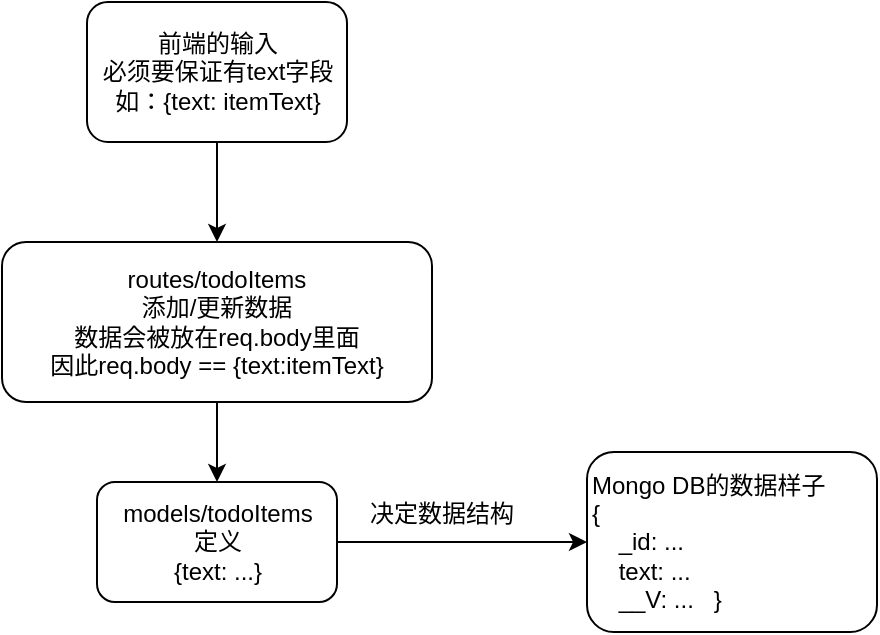 <mxfile version="12.2.4" pages="2"><diagram id="A45EZN8P6u0t7MCTMSNt" name="Page-1"><mxGraphModel dx="1476" dy="637" grid="1" gridSize="10" guides="1" tooltips="1" connect="1" arrows="1" fold="1" page="1" pageScale="1" pageWidth="850" pageHeight="1100" math="0" shadow="0"><root><mxCell id="0"/><mxCell id="1" parent="0"/><mxCell id="7" value="" style="edgeStyle=orthogonalEdgeStyle;rounded=0;orthogonalLoop=1;jettySize=auto;html=1;" parent="1" source="2" target="6" edge="1"><mxGeometry relative="1" as="geometry"/></mxCell><mxCell id="2" value="models/todoItems&lt;br&gt;定义&lt;br&gt;{text: ...}" style="rounded=1;whiteSpace=wrap;html=1;" parent="1" vertex="1"><mxGeometry x="187.5" y="250" width="120" height="60" as="geometry"/></mxCell><mxCell id="12" style="edgeStyle=orthogonalEdgeStyle;rounded=0;orthogonalLoop=1;jettySize=auto;html=1;exitX=0.5;exitY=1;exitDx=0;exitDy=0;" parent="1" source="10" target="2" edge="1"><mxGeometry relative="1" as="geometry"/></mxCell><mxCell id="10" value="routes/todoItems&lt;br&gt;添加/更新数据&lt;br&gt;数据会被放在req.body里面&lt;br&gt;因此req.body == {text:itemText}" style="rounded=1;whiteSpace=wrap;html=1;" parent="1" vertex="1"><mxGeometry x="140" y="130" width="215" height="80" as="geometry"/></mxCell><mxCell id="6" value="Mongo DB的数据样子&lt;br&gt;{&lt;br&gt;&amp;nbsp; &amp;nbsp; _id: ...&lt;br&gt;&amp;nbsp; &amp;nbsp; text: ...&lt;br&gt;&amp;nbsp; &amp;nbsp; __V: ...&amp;nbsp; &amp;nbsp;}" style="rounded=1;whiteSpace=wrap;html=1;align=left;" parent="1" vertex="1"><mxGeometry x="432.5" y="235" width="145" height="90" as="geometry"/></mxCell><mxCell id="8" value="决定数据结构" style="text;html=1;resizable=0;points=[];autosize=1;align=left;verticalAlign=top;spacingTop=-4;" parent="1" vertex="1"><mxGeometry x="321.5" y="256" width="90" height="20" as="geometry"/></mxCell><mxCell id="16" style="edgeStyle=orthogonalEdgeStyle;rounded=0;orthogonalLoop=1;jettySize=auto;html=1;exitX=0.5;exitY=1;exitDx=0;exitDy=0;" parent="1" source="15" target="10" edge="1"><mxGeometry relative="1" as="geometry"/></mxCell><mxCell id="15" value="前端的输入&lt;br&gt;必须要保证有text字段&lt;br&gt;如：{text: itemText}" style="rounded=1;whiteSpace=wrap;html=1;" parent="1" vertex="1"><mxGeometry x="182.5" y="10" width="130" height="70" as="geometry"/></mxCell></root></mxGraphModel></diagram><diagram id="K_nwLCSy0uqm9PSe2EAo" name="Page-2"><mxGraphModel dx="1268" dy="637" grid="1" gridSize="10" guides="1" tooltips="1" connect="1" arrows="1" fold="1" page="1" pageScale="1" pageWidth="850" pageHeight="1100" math="0" shadow="0"><root><mxCell id="0ZAcPfXDsZmDWJl_NR6N-0"/><mxCell id="0ZAcPfXDsZmDWJl_NR6N-1" parent="0ZAcPfXDsZmDWJl_NR6N-0"/><mxCell id="Ty099WaI4UZit5Sfxd0z-5" style="edgeStyle=orthogonalEdgeStyle;rounded=0;orthogonalLoop=1;jettySize=auto;html=1;" edge="1" parent="0ZAcPfXDsZmDWJl_NR6N-1" source="Ty099WaI4UZit5Sfxd0z-4"><mxGeometry relative="1" as="geometry"><mxPoint x="330" y="230" as="targetPoint"/></mxGeometry></mxCell><mxCell id="Ty099WaI4UZit5Sfxd0z-4" value="&lt;span style=&quot;white-space: normal&quot;&gt;Client SIde&lt;br&gt;Add item&lt;/span&gt;&lt;br style=&quot;white-space: normal&quot;&gt;&lt;span style=&quot;white-space: normal&quot;&gt;Method:axios.post&lt;/span&gt;&lt;br style=&quot;white-space: normal&quot;&gt;&lt;span style=&quot;white-space: normal&quot;&gt;URL: /api/item&lt;br&gt;Request Body:{text:itemText}&lt;br&gt;&lt;br&gt;&lt;/span&gt;" style="rounded=0;whiteSpace=wrap;html=1;" vertex="1" parent="0ZAcPfXDsZmDWJl_NR6N-1"><mxGeometry x="90" y="160" width="190" height="140" as="geometry"/></mxCell><mxCell id="Ty099WaI4UZit5Sfxd0z-6" value="&lt;span style=&quot;white-space: normal&quot;&gt;Server&lt;br&gt;Add item&lt;br&gt;Method:router.post&lt;br&gt;URL:/api/item&lt;br&gt;&lt;/span&gt;&lt;div style=&quot;color: rgb(212 , 212 , 212) ; background-color: rgb(30 , 30 , 30) ; font-family: &amp;#34;menlo&amp;#34; , &amp;#34;monaco&amp;#34; , &amp;#34;courier new&amp;#34; , monospace ; line-height: 18px ; white-space: pre&quot;&gt;&lt;span style=&quot;color: #9cdcfe&quot;&gt;text&lt;/span&gt;&lt;span style=&quot;color: #9cdcfe&quot;&gt;:&lt;/span&gt; &lt;span style=&quot;color: #9cdcfe&quot;&gt;req&lt;/span&gt;.&lt;span style=&quot;color: #9cdcfe&quot;&gt;body&lt;/span&gt;.&lt;span style=&quot;color: #9cdcfe&quot;&gt;text&lt;/span&gt;&lt;/div&gt;&lt;span style=&quot;white-space: normal&quot;&gt;&lt;br&gt;&lt;/span&gt;" style="rounded=0;whiteSpace=wrap;html=1;" vertex="1" parent="0ZAcPfXDsZmDWJl_NR6N-1"><mxGeometry x="380" y="160" width="190" height="140" as="geometry"/></mxCell><mxCell id="Ty099WaI4UZit5Sfxd0z-7" value="&lt;span style=&quot;color: rgba(0 , 0 , 0 , 0) ; font-family: monospace ; font-size: 0px&quot;&gt;%3CmxGraphModel%3E%3Croot%3E%3CmxCell%20id%3D%220%22%2F%3E%3CmxCell%20id%3D%221%22%20parent%3D%220%22%2F%3E%3CmxCell%20id%3D%222%22%20value%3D%22%26lt%3Bspan%20style%3D%26quot%3Bwhite-space%3A%20normal%26quot%3B%26gt%3BClient%20SIde%26lt%3Bbr%26gt%3BAdditem%26lt%3B%2Fspan%26gt%3B%26lt%3Bbr%20style%3D%26quot%3Bwhite-space%3A%20normal%26quot%3B%26gt%3B%26lt%3Bspan%20style%3D%26quot%3Bwhite-space%3A%20normal%26quot%3B%26gt%3BMethod%3Aaxios.post%26lt%3B%2Fspan%26gt%3B%26lt%3Bbr%20style%3D%26quot%3Bwhite-space%3A%20normal%26quot%3B%26gt%3B%26lt%3Bspan%20style%3D%26quot%3Bwhite-space%3A%20normal%26quot%3B%26gt%3BURL%3A%20%2Fapi%2Fitem%26lt%3Bbr%26gt%3BRequest%20Body%3A%7Btext%3AitemText%7D%26lt%3Bbr%26gt%3B%26lt%3Bbr%26gt%3B%26lt%3B%2Fspan%26gt%3B%22%20style%3D%22rounded%3D0%3BwhiteSpace%3Dwrap%3Bhtml%3D1%3B%22%20vertex%3D%221%22%20parent%3D%221%22%3E%3CmxGeometry%20x%3D%2290%22%20y%3D%22160%22%20width%3D%22190%22%20height%3D%22140%22%20as%3D%22geometry%22%2F%3E%3C%2FmxCell%3E%3C%2Froot%3E%3C%2FmxGraphModel%3E&lt;/span&gt;" style="text;html=1;resizable=0;points=[];autosize=1;align=left;verticalAlign=top;spacingTop=-4;" vertex="1" parent="0ZAcPfXDsZmDWJl_NR6N-1"><mxGeometry x="187" y="406" width="20" height="20" as="geometry"/></mxCell><mxCell id="Ty099WaI4UZit5Sfxd0z-11" style="edgeStyle=orthogonalEdgeStyle;rounded=0;orthogonalLoop=1;jettySize=auto;html=1;exitX=1;exitY=0.5;exitDx=0;exitDy=0;" edge="1" parent="0ZAcPfXDsZmDWJl_NR6N-1" source="Ty099WaI4UZit5Sfxd0z-8"><mxGeometry relative="1" as="geometry"><mxPoint x="330" y="450" as="targetPoint"/></mxGeometry></mxCell><mxCell id="Ty099WaI4UZit5Sfxd0z-8" value="&lt;span style=&quot;white-space: normal&quot;&gt;Client SIde&lt;br&gt;Delete item&lt;/span&gt;&lt;br style=&quot;white-space: normal&quot;&gt;&lt;span style=&quot;white-space: normal&quot;&gt;Method:axios.delete&lt;/span&gt;&lt;br style=&quot;white-space: normal&quot;&gt;&lt;span style=&quot;white-space: normal&quot;&gt;URL: /api/item/:id&lt;br&gt;Request Body:{text:item._id}&lt;br&gt;&lt;br&gt;&lt;/span&gt;" style="rounded=0;whiteSpace=wrap;html=1;" vertex="1" parent="0ZAcPfXDsZmDWJl_NR6N-1"><mxGeometry x="92" y="380" width="190" height="140" as="geometry"/></mxCell><mxCell id="Ty099WaI4UZit5Sfxd0z-9" value="&lt;span style=&quot;white-space: normal&quot;&gt;Server&lt;br&gt;Delete item&lt;br&gt;Method:router.post&lt;br&gt;URL:/api/item/:id&lt;br&gt;&lt;/span&gt;&lt;div style=&quot;background-color: rgb(30 , 30 , 30) ; font-family: &amp;#34;menlo&amp;#34; , &amp;#34;monaco&amp;#34; , &amp;#34;courier new&amp;#34; , monospace ; line-height: 18px ; white-space: pre&quot;&gt;&lt;span style=&quot;color: rgb(212 , 212 , 212)&quot;&gt;&lt;span style=&quot;color: #9cdcfe&quot;&gt;text&lt;/span&gt;&lt;span style=&quot;color: #9cdcfe&quot;&gt;:&lt;/span&gt; &lt;span style=&quot;color: #9cdcfe&quot;&gt;req&lt;/span&gt;.&lt;/span&gt;&lt;font color=&quot;#9cdcfe&quot;&gt;params.id&lt;/font&gt;&lt;/div&gt;&lt;span style=&quot;white-space: normal&quot;&gt;&lt;br&gt;&lt;/span&gt;" style="rounded=0;whiteSpace=wrap;html=1;" vertex="1" parent="0ZAcPfXDsZmDWJl_NR6N-1"><mxGeometry x="380" y="380" width="190" height="140" as="geometry"/></mxCell><mxCell id="Ty099WaI4UZit5Sfxd0z-12" value="&lt;span style=&quot;color: rgba(0 , 0 , 0 , 0) ; font-family: monospace ; font-size: 0px&quot;&gt;%3CmxGraphModel%3E%3Croot%3E%3CmxCell%20id%3D%220%22%2F%3E%3CmxCell%20id%3D%221%22%20parent%3D%220%22%2F%3E%3CmxCell%20id%3D%222%22%20value%3D%22%26lt%3Bspan%20style%3D%26quot%3Bwhite-space%3A%20normal%26quot%3B%26gt%3BClient%20SIde%26lt%3Bbr%26gt%3BDeleteitem%26lt%3B%2Fspan%26gt%3B%26lt%3Bbr%20style%3D%26quot%3Bwhite-space%3A%20normal%26quot%3B%26gt%3B%26lt%3Bspan%20style%3D%26quot%3Bwhite-space%3A%20normal%26quot%3B%26gt%3BMethod%3Aaxios.delete%26lt%3B%2Fspan%26gt%3B%26lt%3Bbr%20style%3D%26quot%3Bwhite-space%3A%20normal%26quot%3B%26gt%3B%26lt%3Bspan%20style%3D%26quot%3Bwhite-space%3A%20normal%26quot%3B%26gt%3BURL%3A%20%2Fapi%2Fitem%2F%3Aid%26lt%3Bbr%26gt%3BRequest%20Body%3A%7Btext%3Aitem._id%7D%26lt%3Bbr%26gt%3B%26lt%3Bbr%26gt%3B%26lt%3B%2Fspan%26gt%3B%22%20style%3D%22rounded%3D0%3BwhiteSpace%3Dwrap%3Bhtml%3D1%3B%22%20vertex%3D%221%22%20parent%3D%221%22%3E%3CmxGeometry%20x%3D%2292%22%20y%3D%22380%22%20width%3D%22190%22%20height%3D%22140%22%20as%3D%22geometry%22%2F%3E%3C%2FmxCell%3E%3C%2Froot%3E%3C%2FmxGraphModel%3E&lt;/span&gt;" style="text;html=1;resizable=0;points=[];autosize=1;align=left;verticalAlign=top;spacingTop=-4;" vertex="1" parent="0ZAcPfXDsZmDWJl_NR6N-1"><mxGeometry x="199" y="628" width="20" height="20" as="geometry"/></mxCell><mxCell id="Ty099WaI4UZit5Sfxd0z-20" style="edgeStyle=orthogonalEdgeStyle;rounded=0;orthogonalLoop=1;jettySize=auto;html=1;" edge="1" parent="0ZAcPfXDsZmDWJl_NR6N-1" source="Ty099WaI4UZit5Sfxd0z-13"><mxGeometry relative="1" as="geometry"><mxPoint x="320" y="660" as="targetPoint"/></mxGeometry></mxCell><mxCell id="Ty099WaI4UZit5Sfxd0z-13" value="&lt;span style=&quot;white-space: normal&quot;&gt;Client SIde&lt;br&gt;&lt;/span&gt;Update item&lt;br style=&quot;white-space: normal&quot;&gt;&lt;span style=&quot;white-space: normal&quot;&gt;Method:axios.put&lt;/span&gt;&lt;br style=&quot;white-space: normal&quot;&gt;&lt;span style=&quot;white-space: normal&quot;&gt;URL: /api/item/${isUpdating}&lt;br&gt;Request Body:{text:item._id}&lt;br&gt;&lt;br&gt;&lt;/span&gt;" style="rounded=0;whiteSpace=wrap;html=1;" vertex="1" parent="0ZAcPfXDsZmDWJl_NR6N-1"><mxGeometry x="92" y="590" width="190" height="140" as="geometry"/></mxCell><mxCell id="Ty099WaI4UZit5Sfxd0z-15" value="&lt;span style=&quot;white-space: normal&quot;&gt;Server&lt;br&gt;Update item&lt;br&gt;Method:router.put&lt;br&gt;URL:/api/item/:id&lt;br&gt;&lt;/span&gt;&lt;div style=&quot;background-color: rgb(30 , 30 , 30) ; font-family: &amp;#34;menlo&amp;#34; , &amp;#34;monaco&amp;#34; , &amp;#34;courier new&amp;#34; , monospace ; line-height: 18px ; white-space: pre&quot;&gt;&lt;span style=&quot;color: rgb(212 , 212 , 212)&quot;&gt;&lt;span style=&quot;color: #9cdcfe&quot;&gt;text&lt;/span&gt;&lt;span style=&quot;color: #9cdcfe&quot;&gt;:&lt;/span&gt; &lt;span style=&quot;color: #9cdcfe&quot;&gt;req&lt;/span&gt;.&lt;/span&gt;&lt;font color=&quot;#9cdcfe&quot;&gt;params.id&lt;/font&gt;&lt;/div&gt;&lt;span style=&quot;white-space: normal&quot;&gt;&lt;br&gt;&lt;/span&gt;" style="rounded=0;whiteSpace=wrap;html=1;" vertex="1" parent="0ZAcPfXDsZmDWJl_NR6N-1"><mxGeometry x="390" y="590" width="190" height="140" as="geometry"/></mxCell><mxCell id="Ty099WaI4UZit5Sfxd0z-19" style="edgeStyle=orthogonalEdgeStyle;rounded=0;orthogonalLoop=1;jettySize=auto;html=1;exitX=1;exitY=0.5;exitDx=0;exitDy=0;" edge="1" parent="0ZAcPfXDsZmDWJl_NR6N-1" source="Ty099WaI4UZit5Sfxd0z-16"><mxGeometry relative="1" as="geometry"><mxPoint x="320" y="860" as="targetPoint"/></mxGeometry></mxCell><mxCell id="Ty099WaI4UZit5Sfxd0z-16" value="&lt;span style=&quot;white-space: normal&quot;&gt;Client SIde&lt;br&gt;&lt;/span&gt;Get item&lt;br style=&quot;white-space: normal&quot;&gt;&lt;span style=&quot;white-space: normal&quot;&gt;Method:axios.get&lt;/span&gt;&lt;br style=&quot;white-space: normal&quot;&gt;&lt;span style=&quot;white-space: normal&quot;&gt;URL: /api/items&lt;br&gt;Request Body:{text:itemText}&lt;br&gt;&lt;br&gt;&lt;/span&gt;" style="rounded=0;whiteSpace=wrap;html=1;" vertex="1" parent="0ZAcPfXDsZmDWJl_NR6N-1"><mxGeometry x="92" y="790" width="190" height="140" as="geometry"/></mxCell><mxCell id="Ty099WaI4UZit5Sfxd0z-17" value="&lt;span style=&quot;white-space: normal&quot;&gt;Server&lt;br&gt;Update item&lt;br&gt;Method:router.put&lt;br&gt;URL:/api/item/:id&lt;br&gt;&lt;/span&gt;&lt;div style=&quot;background-color: rgb(30 , 30 , 30) ; font-family: &amp;#34;menlo&amp;#34; , &amp;#34;monaco&amp;#34; , &amp;#34;courier new&amp;#34; , monospace ; line-height: 18px ; white-space: pre&quot;&gt;&lt;span style=&quot;color: rgb(212 , 212 , 212)&quot;&gt;&lt;span style=&quot;color: #9cdcfe&quot;&gt;text&lt;/span&gt;&lt;span style=&quot;color: #9cdcfe&quot;&gt;:&lt;/span&gt; &lt;span style=&quot;color: #9cdcfe&quot;&gt;req&lt;/span&gt;.&lt;/span&gt;&lt;font color=&quot;#9cdcfe&quot;&gt;params.id&lt;/font&gt;&lt;/div&gt;&lt;span style=&quot;white-space: normal&quot;&gt;&lt;br&gt;&lt;/span&gt;" style="rounded=0;whiteSpace=wrap;html=1;" vertex="1" parent="0ZAcPfXDsZmDWJl_NR6N-1"><mxGeometry x="390" y="780" width="190" height="140" as="geometry"/></mxCell></root></mxGraphModel></diagram></mxfile>
